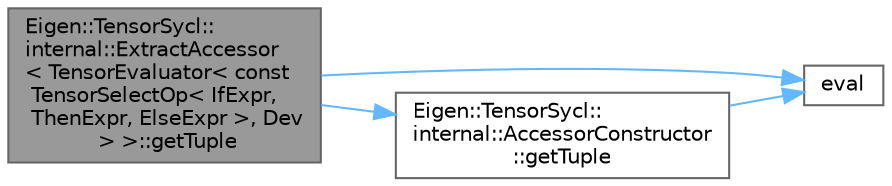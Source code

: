 digraph "Eigen::TensorSycl::internal::ExtractAccessor&lt; TensorEvaluator&lt; const TensorSelectOp&lt; IfExpr, ThenExpr, ElseExpr &gt;, Dev &gt; &gt;::getTuple"
{
 // LATEX_PDF_SIZE
  bgcolor="transparent";
  edge [fontname=Helvetica,fontsize=10,labelfontname=Helvetica,labelfontsize=10];
  node [fontname=Helvetica,fontsize=10,shape=box,height=0.2,width=0.4];
  rankdir="LR";
  Node1 [id="Node000001",label="Eigen::TensorSycl::\linternal::ExtractAccessor\l\< TensorEvaluator\< const\l TensorSelectOp\< IfExpr,\l ThenExpr, ElseExpr \>, Dev\l \> \>::getTuple",height=0.2,width=0.4,color="gray40", fillcolor="grey60", style="filled", fontcolor="black",tooltip=" "];
  Node1 -> Node2 [id="edge1_Node000001_Node000002",color="steelblue1",style="solid",tooltip=" "];
  Node2 [id="Node000002",label="eval",height=0.2,width=0.4,color="grey40", fillcolor="white", style="filled",URL="$sparse__permutations_8cpp.html#abf03ad46cd5db5b4eabad69a86a13a6c",tooltip=" "];
  Node1 -> Node3 [id="edge2_Node000001_Node000003",color="steelblue1",style="solid",tooltip=" "];
  Node3 [id="Node000003",label="Eigen::TensorSycl::\linternal::AccessorConstructor\l::getTuple",height=0.2,width=0.4,color="grey40", fillcolor="white", style="filled",URL="$struct_eigen_1_1_tensor_sycl_1_1internal_1_1_accessor_constructor.html#a7afcb4b214e2371f61cdeb81eda14e5a",tooltip=" "];
  Node3 -> Node2 [id="edge3_Node000003_Node000002",color="steelblue1",style="solid",tooltip=" "];
}
